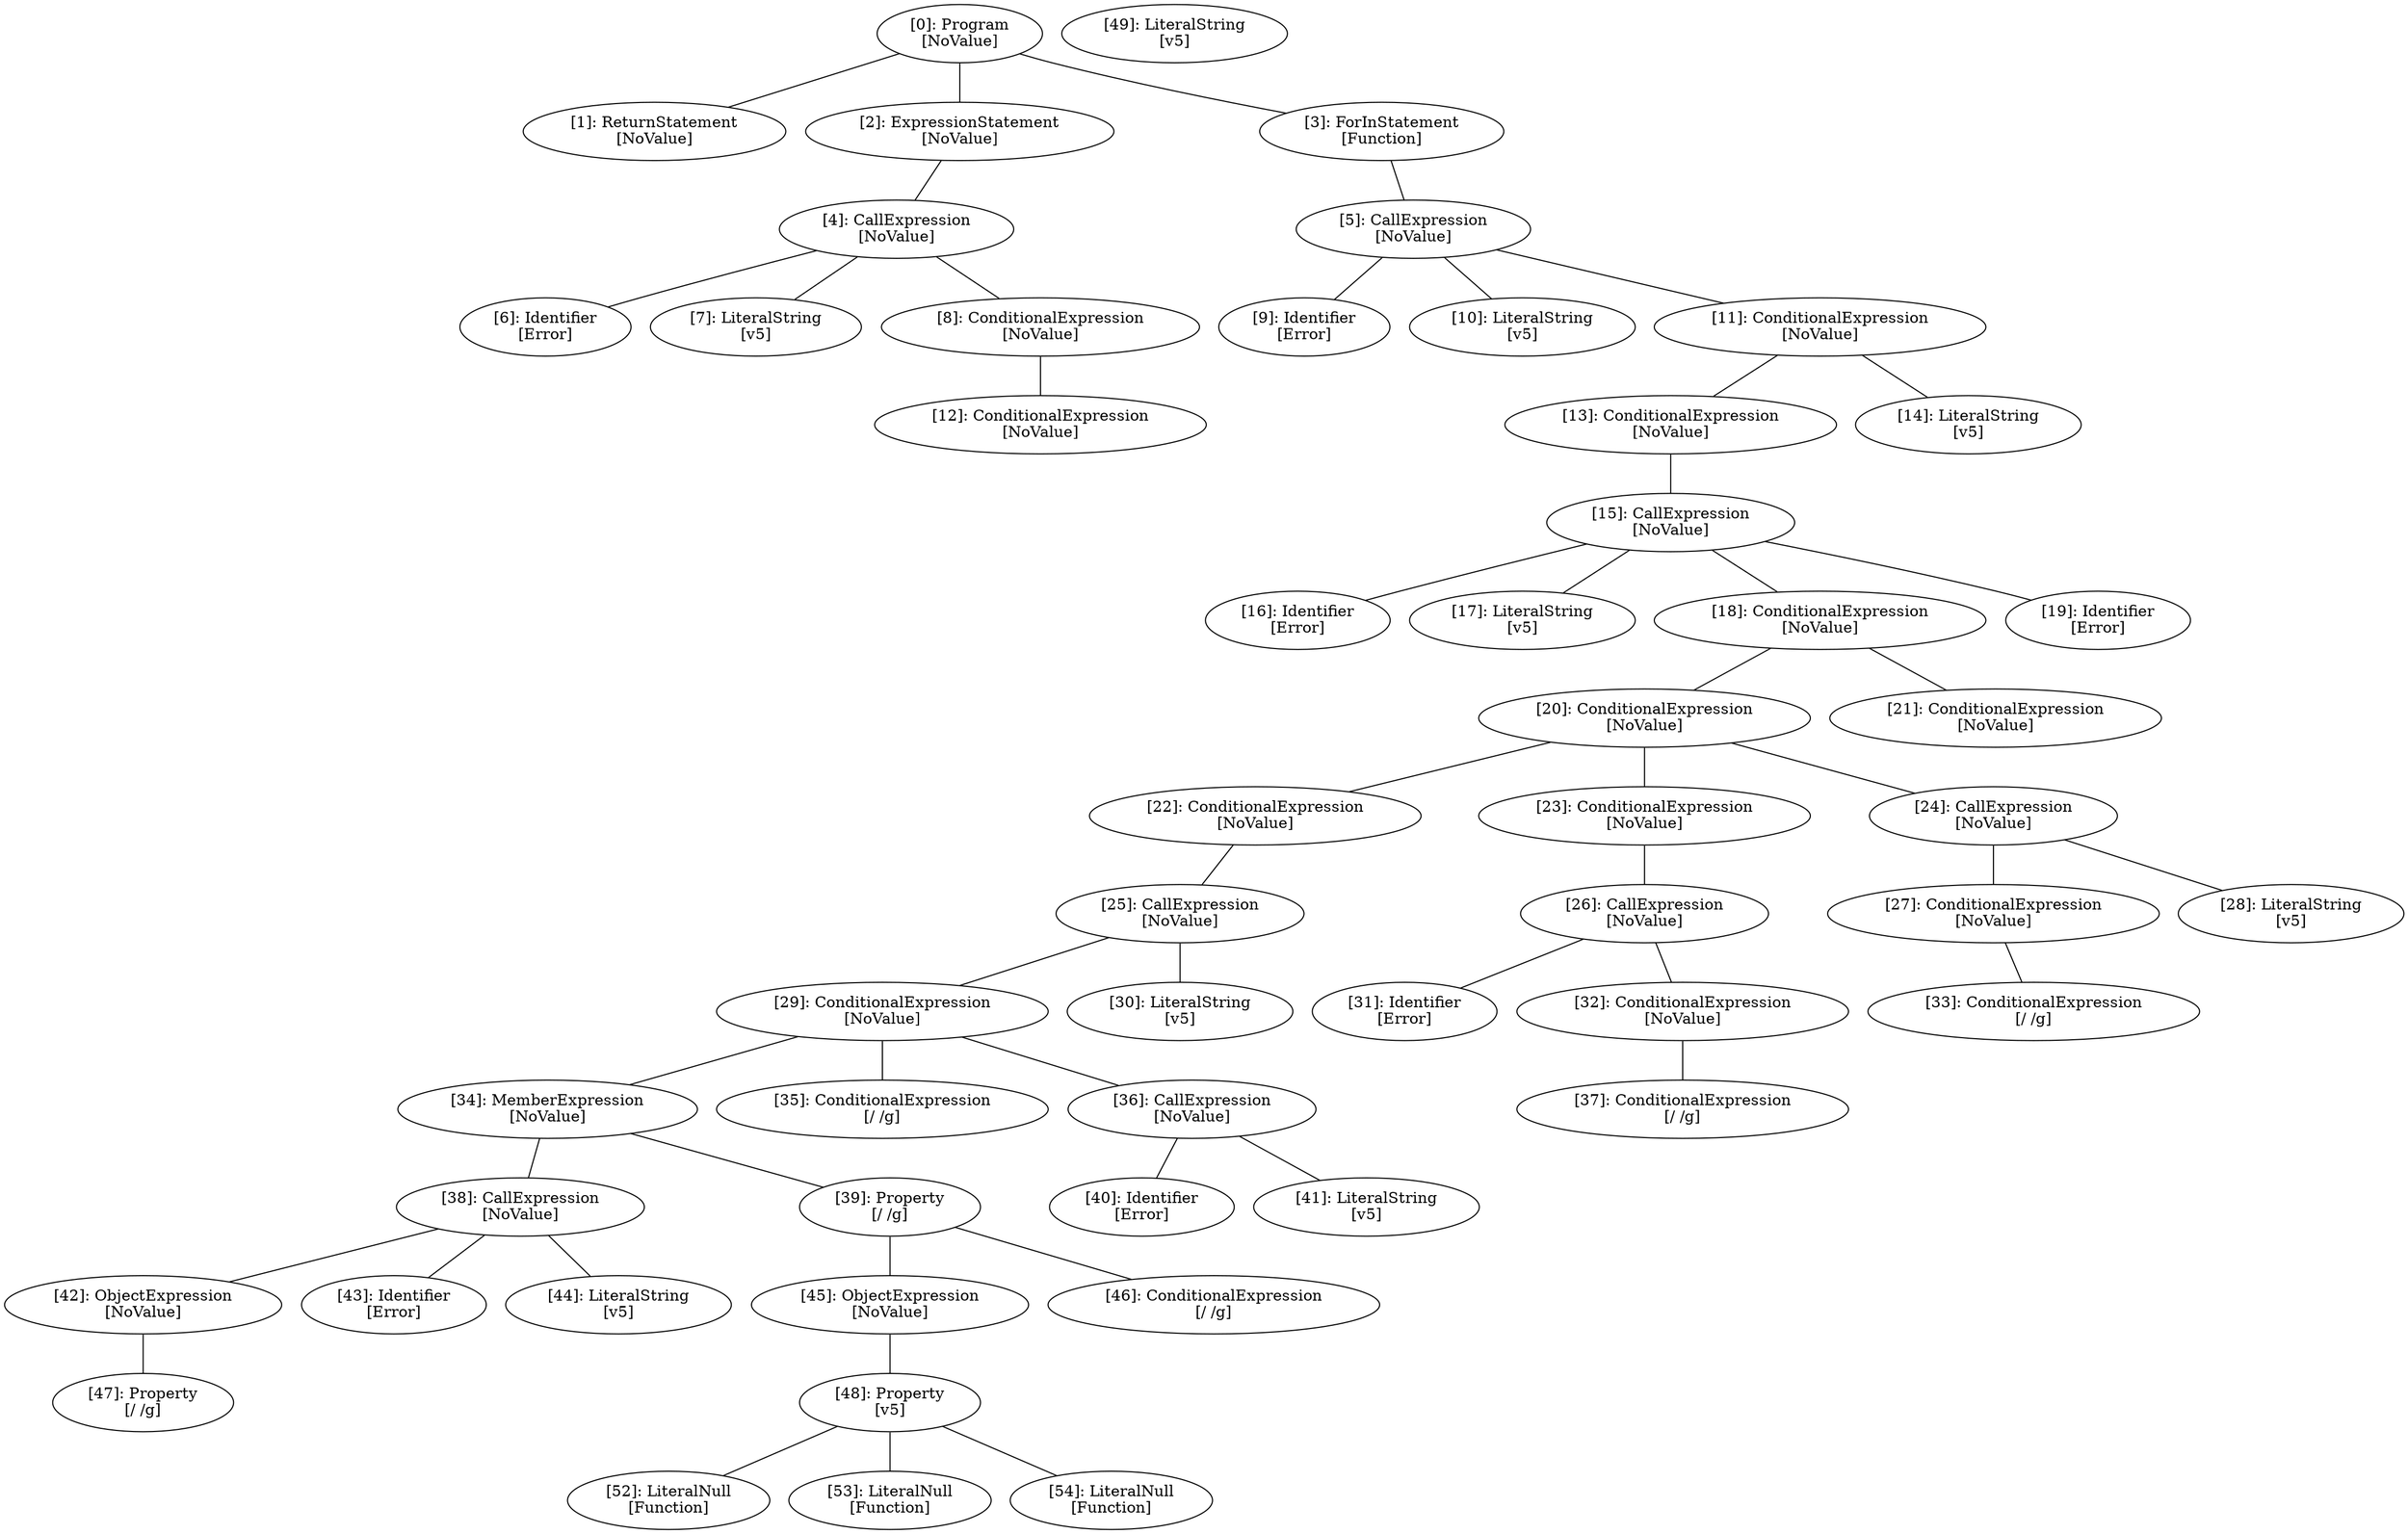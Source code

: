 // Result
graph {
	0 [label="[0]: Program
[NoValue]"]
	1 [label="[1]: ReturnStatement
[NoValue]"]
	2 [label="[2]: ExpressionStatement
[NoValue]"]
	3 [label="[3]: ForInStatement
[Function]"]
	4 [label="[4]: CallExpression
[NoValue]"]
	5 [label="[5]: CallExpression
[NoValue]"]
	6 [label="[6]: Identifier
[Error]"]
	7 [label="[7]: LiteralString
[v5]"]
	8 [label="[8]: ConditionalExpression
[NoValue]"]
	9 [label="[9]: Identifier
[Error]"]
	10 [label="[10]: LiteralString
[v5]"]
	11 [label="[11]: ConditionalExpression
[NoValue]"]
	12 [label="[12]: ConditionalExpression
[NoValue]"]
	13 [label="[13]: ConditionalExpression
[NoValue]"]
	14 [label="[14]: LiteralString
[v5]"]
	15 [label="[15]: CallExpression
[NoValue]"]
	16 [label="[16]: Identifier
[Error]"]
	17 [label="[17]: LiteralString
[v5]"]
	18 [label="[18]: ConditionalExpression
[NoValue]"]
	19 [label="[19]: Identifier
[Error]"]
	20 [label="[20]: ConditionalExpression
[NoValue]"]
	21 [label="[21]: ConditionalExpression
[NoValue]"]
	22 [label="[22]: ConditionalExpression
[NoValue]"]
	23 [label="[23]: ConditionalExpression
[NoValue]"]
	24 [label="[24]: CallExpression
[NoValue]"]
	25 [label="[25]: CallExpression
[NoValue]"]
	26 [label="[26]: CallExpression
[NoValue]"]
	27 [label="[27]: ConditionalExpression
[NoValue]"]
	28 [label="[28]: LiteralString
[v5]"]
	29 [label="[29]: ConditionalExpression
[NoValue]"]
	30 [label="[30]: LiteralString
[v5]"]
	31 [label="[31]: Identifier
[Error]"]
	32 [label="[32]: ConditionalExpression
[NoValue]"]
	33 [label="[33]: ConditionalExpression
[/ /g]"]
	34 [label="[34]: MemberExpression
[NoValue]"]
	35 [label="[35]: ConditionalExpression
[/ /g]"]
	36 [label="[36]: CallExpression
[NoValue]"]
	37 [label="[37]: ConditionalExpression
[/ /g]"]
	38 [label="[38]: CallExpression
[NoValue]"]
	39 [label="[39]: Property
[/ /g]"]
	40 [label="[40]: Identifier
[Error]"]
	41 [label="[41]: LiteralString
[v5]"]
	42 [label="[42]: ObjectExpression
[NoValue]"]
	43 [label="[43]: Identifier
[Error]"]
	44 [label="[44]: LiteralString
[v5]"]
	45 [label="[45]: ObjectExpression
[NoValue]"]
	46 [label="[46]: ConditionalExpression
[/ /g]"]
	47 [label="[47]: Property
[/ /g]"]
	48 [label="[48]: Property
[v5]"]
	49 [label="[49]: LiteralString
[v5]"]
	52 [label="[52]: LiteralNull
[Function]"]
	53 [label="[53]: LiteralNull
[Function]"]
	54 [label="[54]: LiteralNull
[Function]"]
	0 -- 1
	0 -- 2
	0 -- 3
	2 -- 4
	3 -- 5
	4 -- 6
	4 -- 7
	4 -- 8
	5 -- 9
	5 -- 10
	5 -- 11
	8 -- 12
	11 -- 13
	11 -- 14
	13 -- 15
	15 -- 16
	15 -- 17
	15 -- 18
	15 -- 19
	18 -- 20
	18 -- 21
	20 -- 22
	20 -- 23
	20 -- 24
	22 -- 25
	23 -- 26
	24 -- 27
	24 -- 28
	25 -- 29
	25 -- 30
	26 -- 31
	26 -- 32
	27 -- 33
	29 -- 34
	29 -- 35
	29 -- 36
	32 -- 37
	34 -- 38
	34 -- 39
	36 -- 40
	36 -- 41
	38 -- 42
	38 -- 43
	38 -- 44
	39 -- 45
	39 -- 46
	42 -- 47
	45 -- 48
	48 -- 52
	48 -- 53
	48 -- 54
}
